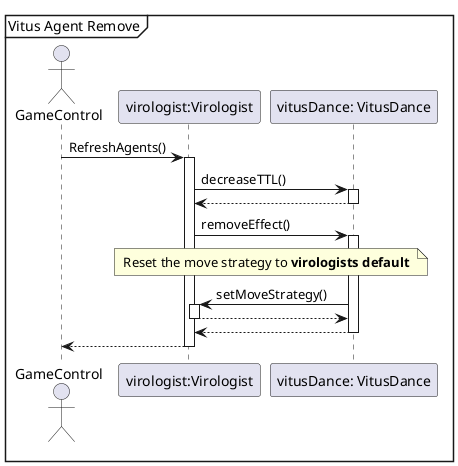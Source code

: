 @startuml
'https://plantuml.com/sequence-diagram

mainframe Vitus Agent Remove

actor GameControl


GameControl->"virologist:Virologist"++: RefreshAgents()
    "virologist:Virologist"->"vitusDance: VitusDance"++:decreaseTTL()
    "vitusDance: VitusDance"-->"virologist:Virologist"--
    "virologist:Virologist"->"vitusDance: VitusDance"++:removeEffect()
    note over "virologist:Virologist", "vitusDance: VitusDance"
    Reset the move strategy to **virologists default**
    end note

    "vitusDance: VitusDance" -> "virologist:Virologist"++: setMoveStrategy()
    "virologist:Virologist" --> "vitusDance: VitusDance"--


    "vitusDance: VitusDance"-->"virologist:Virologist" --
"virologist:Virologist"-->GameControl--



@enduml

